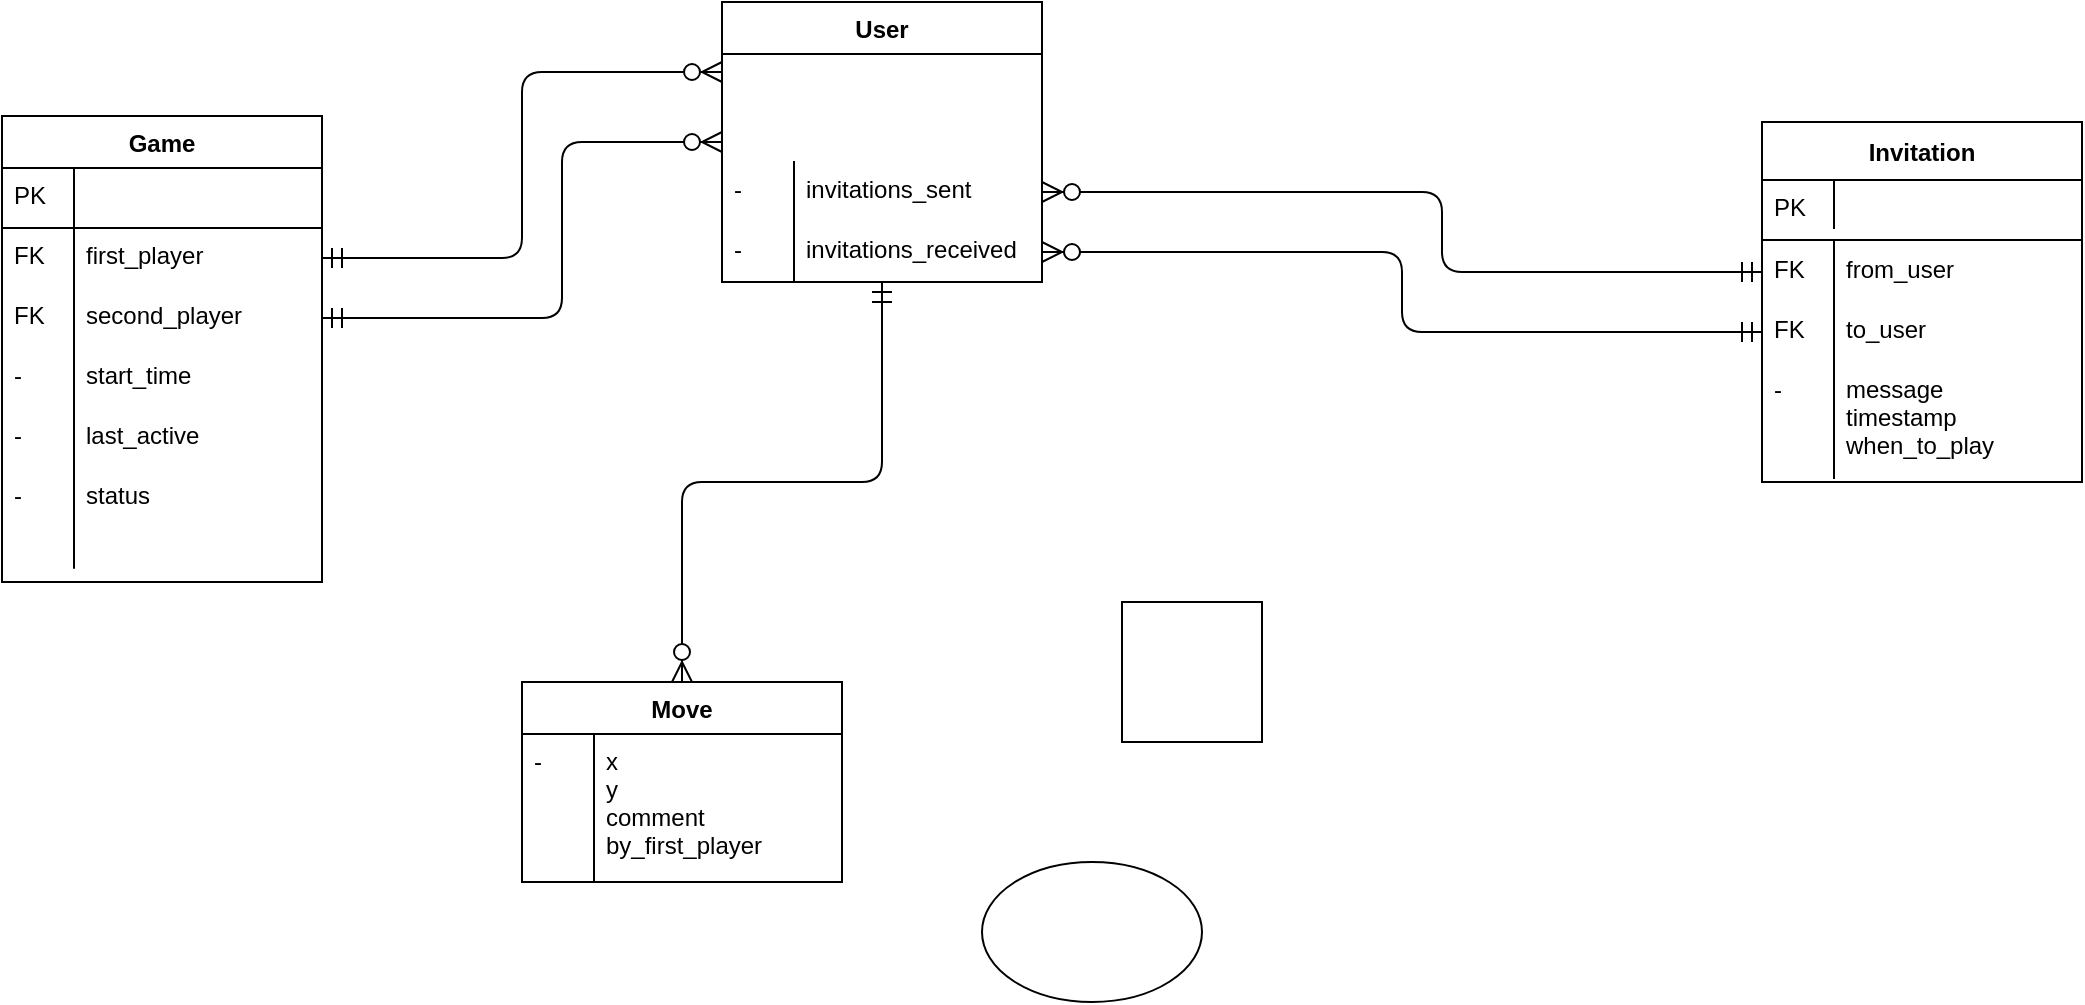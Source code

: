 <mxfile version="12.7.4" type="device"><diagram id="C5RBs43oDa-KdzZeNtuy" name="Page-1"><mxGraphModel dx="982" dy="603" grid="1" gridSize="10" guides="1" tooltips="1" connect="1" arrows="1" fold="1" page="1" pageScale="1" pageWidth="827" pageHeight="1169" math="0" shadow="0"><root><mxCell id="WIyWlLk6GJQsqaUBKTNV-0"/><mxCell id="WIyWlLk6GJQsqaUBKTNV-1" parent="WIyWlLk6GJQsqaUBKTNV-0"/><mxCell id="zkfFHV4jXpPFQw0GAbJ--51" value="Game" style="swimlane;fontStyle=1;childLayout=stackLayout;horizontal=1;startSize=26;horizontalStack=0;resizeParent=1;resizeLast=0;collapsible=1;marginBottom=0;rounded=0;shadow=0;strokeWidth=1;" parent="WIyWlLk6GJQsqaUBKTNV-1" vertex="1"><mxGeometry x="80" y="77" width="160" height="233" as="geometry"><mxRectangle x="20" y="80" width="160" height="26" as="alternateBounds"/></mxGeometry></mxCell><mxCell id="zkfFHV4jXpPFQw0GAbJ--52" value="" style="shape=partialRectangle;top=0;left=0;right=0;bottom=1;align=left;verticalAlign=top;fillColor=none;spacingLeft=40;spacingRight=4;overflow=hidden;rotatable=0;points=[[0,0.5],[1,0.5]];portConstraint=eastwest;dropTarget=0;rounded=0;shadow=0;strokeWidth=1;fontStyle=4" parent="zkfFHV4jXpPFQw0GAbJ--51" vertex="1"><mxGeometry y="26" width="160" height="30" as="geometry"/></mxCell><mxCell id="zkfFHV4jXpPFQw0GAbJ--53" value="PK" style="shape=partialRectangle;top=0;left=0;bottom=0;fillColor=none;align=left;verticalAlign=top;spacingLeft=4;spacingRight=4;overflow=hidden;rotatable=0;points=[];portConstraint=eastwest;part=1;" parent="zkfFHV4jXpPFQw0GAbJ--52" vertex="1" connectable="0"><mxGeometry width="36" height="30" as="geometry"/></mxCell><mxCell id="zkfFHV4jXpPFQw0GAbJ--54" value="first_player" style="shape=partialRectangle;top=0;left=0;right=0;bottom=0;align=left;verticalAlign=top;fillColor=none;spacingLeft=40;spacingRight=4;overflow=hidden;rotatable=0;points=[[0,0.5],[1,0.5]];portConstraint=eastwest;dropTarget=0;rounded=0;shadow=0;strokeWidth=1;" parent="zkfFHV4jXpPFQw0GAbJ--51" vertex="1"><mxGeometry y="56" width="160" height="30" as="geometry"/></mxCell><mxCell id="zkfFHV4jXpPFQw0GAbJ--55" value="FK" style="shape=partialRectangle;top=0;left=0;bottom=0;fillColor=none;align=left;verticalAlign=top;spacingLeft=4;spacingRight=4;overflow=hidden;rotatable=0;points=[];portConstraint=eastwest;part=1;" parent="zkfFHV4jXpPFQw0GAbJ--54" vertex="1" connectable="0"><mxGeometry width="36" height="30" as="geometry"/></mxCell><mxCell id="Z-hIFyARsOY_WQ8ycGZF-2" value="second_player" style="shape=partialRectangle;top=0;left=0;right=0;bottom=0;align=left;verticalAlign=top;fillColor=none;spacingLeft=40;spacingRight=4;overflow=hidden;rotatable=0;points=[[0,0.5],[1,0.5]];portConstraint=eastwest;dropTarget=0;rounded=0;shadow=0;strokeWidth=1;" vertex="1" parent="zkfFHV4jXpPFQw0GAbJ--51"><mxGeometry y="86" width="160" height="30" as="geometry"/></mxCell><mxCell id="Z-hIFyARsOY_WQ8ycGZF-3" value="FK" style="shape=partialRectangle;top=0;left=0;bottom=0;fillColor=none;align=left;verticalAlign=top;spacingLeft=4;spacingRight=4;overflow=hidden;rotatable=0;points=[];portConstraint=eastwest;part=1;" vertex="1" connectable="0" parent="Z-hIFyARsOY_WQ8ycGZF-2"><mxGeometry width="36" height="30" as="geometry"/></mxCell><mxCell id="Z-hIFyARsOY_WQ8ycGZF-4" value="start_time" style="shape=partialRectangle;top=0;left=0;right=0;bottom=0;align=left;verticalAlign=top;fillColor=none;spacingLeft=40;spacingRight=4;overflow=hidden;rotatable=0;points=[[0,0.5],[1,0.5]];portConstraint=eastwest;dropTarget=0;rounded=0;shadow=0;strokeWidth=1;" vertex="1" parent="zkfFHV4jXpPFQw0GAbJ--51"><mxGeometry y="116" width="160" height="30" as="geometry"/></mxCell><mxCell id="Z-hIFyARsOY_WQ8ycGZF-5" value="-" style="shape=partialRectangle;top=0;left=0;bottom=0;fillColor=none;align=left;verticalAlign=top;spacingLeft=4;spacingRight=4;overflow=hidden;rotatable=0;points=[];portConstraint=eastwest;part=1;" vertex="1" connectable="0" parent="Z-hIFyARsOY_WQ8ycGZF-4"><mxGeometry width="36" height="30" as="geometry"/></mxCell><mxCell id="Z-hIFyARsOY_WQ8ycGZF-0" value="last_active" style="shape=partialRectangle;top=0;left=0;right=0;bottom=0;align=left;verticalAlign=top;fillColor=none;spacingLeft=40;spacingRight=4;overflow=hidden;rotatable=0;points=[[0,0.5],[1,0.5]];portConstraint=eastwest;dropTarget=0;rounded=0;shadow=0;strokeWidth=1;" vertex="1" parent="zkfFHV4jXpPFQw0GAbJ--51"><mxGeometry y="146" width="160" height="30" as="geometry"/></mxCell><mxCell id="Z-hIFyARsOY_WQ8ycGZF-1" value="-" style="shape=partialRectangle;top=0;left=0;bottom=0;fillColor=none;align=left;verticalAlign=top;spacingLeft=4;spacingRight=4;overflow=hidden;rotatable=0;points=[];portConstraint=eastwest;part=1;" vertex="1" connectable="0" parent="Z-hIFyARsOY_WQ8ycGZF-0"><mxGeometry width="36" height="44" as="geometry"/></mxCell><mxCell id="Z-hIFyARsOY_WQ8ycGZF-8" value="status" style="shape=partialRectangle;top=0;left=0;right=0;bottom=0;align=left;verticalAlign=top;fillColor=none;spacingLeft=40;spacingRight=4;overflow=hidden;rotatable=0;points=[[0,0.5],[1,0.5]];portConstraint=eastwest;dropTarget=0;rounded=0;shadow=0;strokeWidth=1;" vertex="1" parent="zkfFHV4jXpPFQw0GAbJ--51"><mxGeometry y="176" width="160" height="34" as="geometry"/></mxCell><mxCell id="Z-hIFyARsOY_WQ8ycGZF-9" value="-" style="shape=partialRectangle;top=0;left=0;bottom=0;fillColor=none;align=left;verticalAlign=top;spacingLeft=4;spacingRight=4;overflow=hidden;rotatable=0;points=[];portConstraint=eastwest;part=1;" vertex="1" connectable="0" parent="Z-hIFyARsOY_WQ8ycGZF-8"><mxGeometry width="36" height="49.867" as="geometry"/></mxCell><mxCell id="zkfFHV4jXpPFQw0GAbJ--56" value="User" style="swimlane;fontStyle=1;childLayout=stackLayout;horizontal=1;startSize=26;horizontalStack=0;resizeParent=1;resizeLast=0;collapsible=1;marginBottom=0;rounded=0;shadow=0;strokeWidth=1;" parent="WIyWlLk6GJQsqaUBKTNV-1" vertex="1"><mxGeometry x="440" y="20" width="160" height="140" as="geometry"><mxRectangle x="260" y="80" width="160" height="26" as="alternateBounds"/></mxGeometry></mxCell><mxCell id="zkfFHV4jXpPFQw0GAbJ--64" value="Move" style="swimlane;fontStyle=1;childLayout=stackLayout;horizontal=1;startSize=26;horizontalStack=0;resizeParent=1;resizeLast=0;collapsible=1;marginBottom=0;rounded=0;shadow=0;strokeWidth=1;" parent="WIyWlLk6GJQsqaUBKTNV-1" vertex="1"><mxGeometry x="340" y="360" width="160" height="100" as="geometry"><mxRectangle x="260" y="270" width="160" height="26" as="alternateBounds"/></mxGeometry></mxCell><mxCell id="zkfFHV4jXpPFQw0GAbJ--67" value="x&#10;y&#10;comment&#10;by_first_player" style="shape=partialRectangle;top=0;left=0;right=0;bottom=0;align=left;verticalAlign=top;fillColor=none;spacingLeft=40;spacingRight=4;overflow=hidden;rotatable=0;points=[[0,0.5],[1,0.5]];portConstraint=eastwest;dropTarget=0;rounded=0;shadow=0;strokeWidth=1;" parent="zkfFHV4jXpPFQw0GAbJ--64" vertex="1"><mxGeometry y="26" width="160" height="74" as="geometry"/></mxCell><mxCell id="zkfFHV4jXpPFQw0GAbJ--68" value="-" style="shape=partialRectangle;top=0;left=0;bottom=0;fillColor=none;align=left;verticalAlign=top;spacingLeft=4;spacingRight=4;overflow=hidden;rotatable=0;points=[];portConstraint=eastwest;part=1;" parent="zkfFHV4jXpPFQw0GAbJ--67" vertex="1" connectable="0"><mxGeometry width="36" height="74" as="geometry"/></mxCell><mxCell id="zkfFHV4jXpPFQw0GAbJ--71" value="" style="edgeStyle=orthogonalEdgeStyle;endArrow=ERzeroToMany;startArrow=ERmandOne;shadow=0;strokeWidth=1;endSize=8;startSize=8;" parent="WIyWlLk6GJQsqaUBKTNV-1" source="zkfFHV4jXpPFQw0GAbJ--56" target="zkfFHV4jXpPFQw0GAbJ--64" edge="1"><mxGeometry width="100" height="100" relative="1" as="geometry"><mxPoint x="410" y="182" as="sourcePoint"/><mxPoint x="330" y="169" as="targetPoint"/><Array as="points"/></mxGeometry></mxCell><mxCell id="Z-hIFyARsOY_WQ8ycGZF-7" value="" style="edgeStyle=orthogonalEdgeStyle;endArrow=ERzeroToMany;startArrow=ERmandOne;shadow=0;strokeWidth=1;endSize=8;startSize=8;exitX=1;exitY=0.5;exitDx=0;exitDy=0;entryX=0;entryY=0.5;entryDx=0;entryDy=0;" edge="1" parent="WIyWlLk6GJQsqaUBKTNV-1" source="Z-hIFyARsOY_WQ8ycGZF-2" target="zkfFHV4jXpPFQw0GAbJ--56"><mxGeometry width="100" height="100" relative="1" as="geometry"><mxPoint x="270" y="125" as="sourcePoint"/><mxPoint x="460" y="70" as="targetPoint"/><Array as="points"><mxPoint x="360" y="178"/><mxPoint x="360" y="90"/></Array></mxGeometry></mxCell><mxCell id="Z-hIFyARsOY_WQ8ycGZF-22" value="" style="whiteSpace=wrap;html=1;aspect=fixed;" vertex="1" parent="WIyWlLk6GJQsqaUBKTNV-1"><mxGeometry x="640" y="320" width="70" height="70" as="geometry"/></mxCell><mxCell id="Z-hIFyARsOY_WQ8ycGZF-23" value="" style="ellipse;whiteSpace=wrap;html=1;" vertex="1" parent="WIyWlLk6GJQsqaUBKTNV-1"><mxGeometry x="570" y="450" width="110" height="70" as="geometry"/></mxCell><mxCell id="Z-hIFyARsOY_WQ8ycGZF-32" value="" style="edgeStyle=orthogonalEdgeStyle;endArrow=ERzeroToMany;startArrow=ERmandOne;shadow=0;strokeWidth=1;endSize=8;startSize=8;exitX=1;exitY=0.5;exitDx=0;exitDy=0;entryX=0;entryY=0.25;entryDx=0;entryDy=0;" edge="1" parent="WIyWlLk6GJQsqaUBKTNV-1" source="zkfFHV4jXpPFQw0GAbJ--54" target="zkfFHV4jXpPFQw0GAbJ--56"><mxGeometry width="100" height="100" relative="1" as="geometry"><mxPoint x="250" y="188" as="sourcePoint"/><mxPoint x="390" y="55" as="targetPoint"/></mxGeometry></mxCell><mxCell id="Z-hIFyARsOY_WQ8ycGZF-34" value="" style="group" vertex="1" connectable="0" parent="WIyWlLk6GJQsqaUBKTNV-1"><mxGeometry x="960" y="80" width="160" height="180" as="geometry"/></mxCell><mxCell id="Z-hIFyARsOY_WQ8ycGZF-10" value="Invitation" style="swimlane;fontStyle=1;childLayout=stackLayout;horizontal=1;startSize=29;horizontalStack=0;resizeParent=1;resizeLast=0;collapsible=1;marginBottom=0;rounded=0;shadow=0;strokeWidth=1;" vertex="1" parent="Z-hIFyARsOY_WQ8ycGZF-34"><mxGeometry width="160" height="180" as="geometry"><mxRectangle x="260" y="80" width="160" height="26" as="alternateBounds"/></mxGeometry></mxCell><mxCell id="Z-hIFyARsOY_WQ8ycGZF-11" value="" style="shape=partialRectangle;top=0;left=0;right=0;bottom=1;align=left;verticalAlign=top;fillColor=none;spacingLeft=40;spacingRight=4;overflow=hidden;rotatable=0;points=[[0,0.5],[1,0.5]];portConstraint=eastwest;dropTarget=0;rounded=0;shadow=0;strokeWidth=1;fontStyle=4" vertex="1" parent="Z-hIFyARsOY_WQ8ycGZF-10"><mxGeometry y="29" width="160" height="30" as="geometry"/></mxCell><mxCell id="Z-hIFyARsOY_WQ8ycGZF-12" value="PK" style="shape=partialRectangle;top=0;left=0;bottom=0;fillColor=none;align=left;verticalAlign=top;spacingLeft=4;spacingRight=4;overflow=hidden;rotatable=0;points=[];portConstraint=eastwest;part=1;" vertex="1" connectable="0" parent="Z-hIFyARsOY_WQ8ycGZF-11"><mxGeometry width="36" height="24" as="geometry"/></mxCell><mxCell id="Z-hIFyARsOY_WQ8ycGZF-13" value="message&#10;timestamp&#10;when_to_play" style="shape=partialRectangle;top=0;left=0;right=0;bottom=0;align=left;verticalAlign=top;fillColor=none;spacingLeft=40;spacingRight=4;overflow=hidden;rotatable=0;points=[[0,0.5],[1,0.5]];portConstraint=eastwest;dropTarget=0;rounded=0;shadow=0;strokeWidth=1;" vertex="1" parent="Z-hIFyARsOY_WQ8ycGZF-34"><mxGeometry y="120" width="160" height="60" as="geometry"/></mxCell><mxCell id="Z-hIFyARsOY_WQ8ycGZF-14" value="-" style="shape=partialRectangle;top=0;left=0;bottom=0;fillColor=none;align=left;verticalAlign=top;spacingLeft=4;spacingRight=4;overflow=hidden;rotatable=0;points=[];portConstraint=eastwest;part=1;" vertex="1" connectable="0" parent="Z-hIFyARsOY_WQ8ycGZF-13"><mxGeometry width="36" height="58.0" as="geometry"/></mxCell><mxCell id="Z-hIFyARsOY_WQ8ycGZF-26" value="from_user" style="shape=partialRectangle;top=0;left=0;right=0;bottom=0;align=left;verticalAlign=top;fillColor=none;spacingLeft=40;spacingRight=4;overflow=hidden;rotatable=0;points=[[0,0.5],[1,0.5]];portConstraint=eastwest;dropTarget=0;rounded=0;shadow=0;strokeWidth=1;" vertex="1" parent="Z-hIFyARsOY_WQ8ycGZF-34"><mxGeometry y="60" width="160" height="30" as="geometry"/></mxCell><mxCell id="Z-hIFyARsOY_WQ8ycGZF-27" value="FK" style="shape=partialRectangle;top=0;left=0;bottom=0;fillColor=none;align=left;verticalAlign=top;spacingLeft=4;spacingRight=4;overflow=hidden;rotatable=0;points=[];portConstraint=eastwest;part=1;" vertex="1" connectable="0" parent="Z-hIFyARsOY_WQ8ycGZF-26"><mxGeometry width="36" height="30" as="geometry"/></mxCell><mxCell id="Z-hIFyARsOY_WQ8ycGZF-28" value="to_user" style="shape=partialRectangle;top=0;left=0;right=0;bottom=0;align=left;verticalAlign=top;fillColor=none;spacingLeft=40;spacingRight=4;overflow=hidden;rotatable=0;points=[[0,0.5],[1,0.5]];portConstraint=eastwest;dropTarget=0;rounded=0;shadow=0;strokeWidth=1;" vertex="1" parent="Z-hIFyARsOY_WQ8ycGZF-34"><mxGeometry y="90" width="160" height="30" as="geometry"/></mxCell><mxCell id="Z-hIFyARsOY_WQ8ycGZF-29" value="FK" style="shape=partialRectangle;top=0;left=0;bottom=0;fillColor=none;align=left;verticalAlign=top;spacingLeft=4;spacingRight=4;overflow=hidden;rotatable=0;points=[];portConstraint=eastwest;part=1;" vertex="1" connectable="0" parent="Z-hIFyARsOY_WQ8ycGZF-28"><mxGeometry width="36" height="30" as="geometry"/></mxCell><object label="" invitations_sent="" id="Z-hIFyARsOY_WQ8ycGZF-37"><mxCell style="edgeStyle=orthogonalEdgeStyle;endArrow=ERzeroToMany;startArrow=ERmandOne;shadow=0;strokeWidth=1;endSize=8;startSize=8;exitX=0;exitY=0.5;exitDx=0;exitDy=0;entryX=1;entryY=0.5;entryDx=0;entryDy=0;" edge="1" parent="WIyWlLk6GJQsqaUBKTNV-1" source="Z-hIFyARsOY_WQ8ycGZF-26" target="Z-hIFyARsOY_WQ8ycGZF-38"><mxGeometry width="100" height="100" relative="1" as="geometry"><mxPoint x="970" y="195" as="sourcePoint"/><mxPoint x="610" y="135" as="targetPoint"/><Array as="points"><mxPoint x="800" y="155"/><mxPoint x="800" y="115"/></Array></mxGeometry></mxCell></object><mxCell id="Z-hIFyARsOY_WQ8ycGZF-36" value="" style="edgeStyle=orthogonalEdgeStyle;endArrow=ERzeroToMany;startArrow=ERmandOne;shadow=0;strokeWidth=1;endSize=8;startSize=8;exitX=0;exitY=0.5;exitDx=0;exitDy=0;" edge="1" parent="WIyWlLk6GJQsqaUBKTNV-1" source="Z-hIFyARsOY_WQ8ycGZF-28" target="Z-hIFyARsOY_WQ8ycGZF-40"><mxGeometry width="100" height="100" relative="1" as="geometry"><mxPoint x="450" y="135" as="sourcePoint"/><mxPoint x="250" y="188" as="targetPoint"/></mxGeometry></mxCell><mxCell id="Z-hIFyARsOY_WQ8ycGZF-38" value="invitations_sent" style="shape=partialRectangle;top=0;left=0;right=0;bottom=0;align=left;verticalAlign=top;fillColor=none;spacingLeft=40;spacingRight=4;overflow=hidden;rotatable=0;points=[[0,0.5],[1,0.5]];portConstraint=eastwest;dropTarget=0;rounded=0;shadow=0;strokeWidth=1;" vertex="1" parent="WIyWlLk6GJQsqaUBKTNV-1"><mxGeometry x="440" y="100" width="160" height="30" as="geometry"/></mxCell><mxCell id="Z-hIFyARsOY_WQ8ycGZF-39" value="-" style="shape=partialRectangle;top=0;left=0;bottom=0;fillColor=none;align=left;verticalAlign=top;spacingLeft=4;spacingRight=4;overflow=hidden;rotatable=0;points=[];portConstraint=eastwest;part=1;" vertex="1" connectable="0" parent="Z-hIFyARsOY_WQ8ycGZF-38"><mxGeometry width="36" height="30" as="geometry"/></mxCell><mxCell id="Z-hIFyARsOY_WQ8ycGZF-40" value="invitations_received" style="shape=partialRectangle;top=0;left=0;right=0;bottom=0;align=left;verticalAlign=top;fillColor=none;spacingLeft=40;spacingRight=4;overflow=hidden;rotatable=0;points=[[0,0.5],[1,0.5]];portConstraint=eastwest;dropTarget=0;rounded=0;shadow=0;strokeWidth=1;" vertex="1" parent="WIyWlLk6GJQsqaUBKTNV-1"><mxGeometry x="440" y="130" width="160" height="30" as="geometry"/></mxCell><mxCell id="Z-hIFyARsOY_WQ8ycGZF-41" value="-" style="shape=partialRectangle;top=0;left=0;bottom=0;fillColor=none;align=left;verticalAlign=top;spacingLeft=4;spacingRight=4;overflow=hidden;rotatable=0;points=[];portConstraint=eastwest;part=1;" vertex="1" connectable="0" parent="Z-hIFyARsOY_WQ8ycGZF-40"><mxGeometry width="36" height="30" as="geometry"/></mxCell></root></mxGraphModel></diagram></mxfile>
